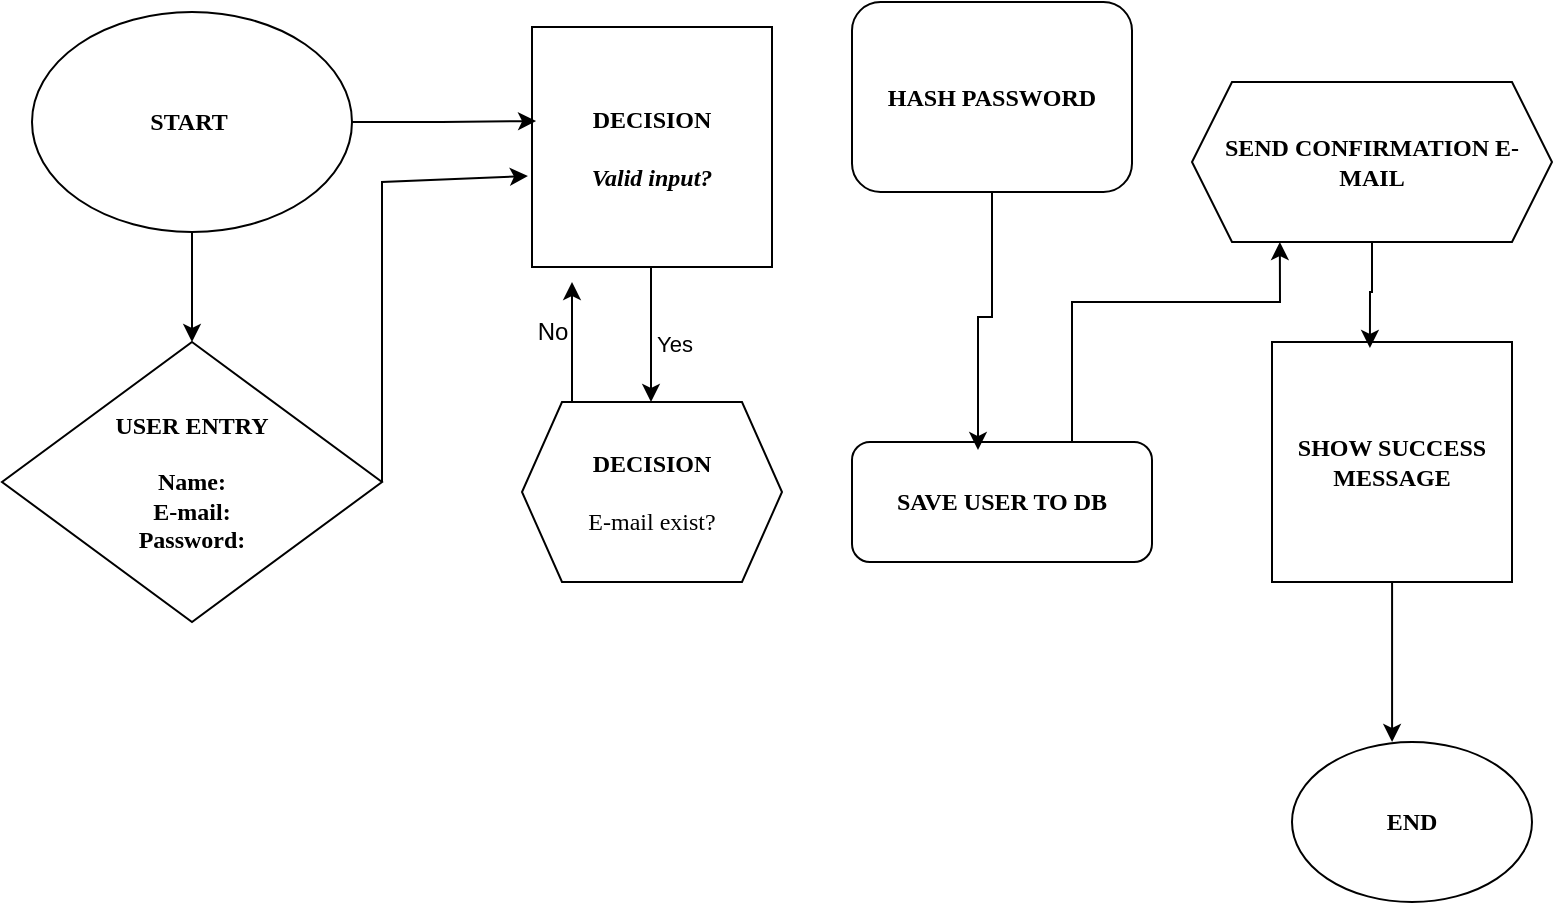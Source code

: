 <mxfile version="28.1.2">
  <diagram name="Page-1" id="WwSxM6BxsVKRUhCgooLq">
    <mxGraphModel dx="872" dy="515" grid="1" gridSize="10" guides="1" tooltips="1" connect="1" arrows="1" fold="1" page="1" pageScale="1" pageWidth="850" pageHeight="1100" math="0" shadow="0">
      <root>
        <mxCell id="0" />
        <mxCell id="1" parent="0" />
        <mxCell id="TD3PupjgS00Jkk77CNHz-27" style="edgeStyle=orthogonalEdgeStyle;rounded=0;orthogonalLoop=1;jettySize=auto;html=1;entryX=0.5;entryY=0;entryDx=0;entryDy=0;" edge="1" parent="1" source="TD3PupjgS00Jkk77CNHz-1" target="TD3PupjgS00Jkk77CNHz-2">
          <mxGeometry relative="1" as="geometry" />
        </mxCell>
        <mxCell id="TD3PupjgS00Jkk77CNHz-1" value="&lt;font style=&quot;font-size: 12px;&quot; face=&quot;Times New Roman&quot;&gt;&lt;b&gt;START&amp;nbsp;&lt;/b&gt;&lt;/font&gt;" style="ellipse;whiteSpace=wrap;html=1;" vertex="1" parent="1">
          <mxGeometry x="40" y="65" width="160" height="110" as="geometry" />
        </mxCell>
        <mxCell id="TD3PupjgS00Jkk77CNHz-2" value="&lt;div&gt;&lt;font face=&quot;Times New Roman&quot;&gt;USER ENTRY&lt;/font&gt;&lt;/div&gt;&lt;div&gt;&lt;font face=&quot;Times New Roman&quot;&gt;&lt;br&gt;&lt;/font&gt;&lt;/div&gt;&lt;div&gt;&lt;font face=&quot;Times New Roman&quot;&gt;Name:&lt;/font&gt;&lt;/div&gt;&lt;div&gt;&lt;font face=&quot;Times New Roman&quot;&gt;E-mail:&lt;/font&gt;&lt;/div&gt;&lt;div&gt;&lt;font face=&quot;Times New Roman&quot;&gt;Password:&lt;/font&gt;&lt;/div&gt;" style="rhombus;whiteSpace=wrap;html=1;fontStyle=1" vertex="1" parent="1">
          <mxGeometry x="25" y="230" width="190" height="140" as="geometry" />
        </mxCell>
        <mxCell id="TD3PupjgS00Jkk77CNHz-14" value="" style="edgeStyle=orthogonalEdgeStyle;rounded=0;orthogonalLoop=1;jettySize=auto;html=1;" edge="1" parent="1">
          <mxGeometry relative="1" as="geometry">
            <mxPoint x="349.5" y="192.5" as="sourcePoint" />
            <mxPoint x="349.5" y="260" as="targetPoint" />
          </mxGeometry>
        </mxCell>
        <mxCell id="TD3PupjgS00Jkk77CNHz-15" value="Yes" style="edgeLabel;html=1;align=center;verticalAlign=middle;resizable=0;points=[];" vertex="1" connectable="0" parent="TD3PupjgS00Jkk77CNHz-14">
          <mxGeometry x="-0.096" y="2" relative="1" as="geometry">
            <mxPoint x="9" y="8" as="offset" />
          </mxGeometry>
        </mxCell>
        <mxCell id="TD3PupjgS00Jkk77CNHz-4" value="&lt;div&gt;&lt;font face=&quot;Times New Roman&quot;&gt;&lt;b&gt;DECISION&lt;/b&gt;&lt;/font&gt;&lt;/div&gt;&lt;div&gt;&lt;font face=&quot;Times New Roman&quot;&gt;&lt;i&gt;&lt;b&gt;&lt;br&gt;&lt;/b&gt;&lt;/i&gt;&lt;/font&gt;&lt;/div&gt;&lt;div&gt;&lt;font face=&quot;Times New Roman&quot;&gt;&lt;i&gt;&lt;b&gt;Valid input?&lt;/b&gt;&lt;/i&gt;&lt;/font&gt;&lt;/div&gt;" style="whiteSpace=wrap;html=1;aspect=fixed;" vertex="1" parent="1">
          <mxGeometry x="290" y="72.5" width="120" height="120" as="geometry" />
        </mxCell>
        <mxCell id="TD3PupjgS00Jkk77CNHz-7" value="&lt;div&gt;&lt;font face=&quot;Times New Roman&quot;&gt;&lt;b&gt;DECISION&lt;/b&gt;&lt;/font&gt;&lt;/div&gt;&lt;div&gt;&lt;font face=&quot;Times New Roman&quot;&gt;&lt;b&gt;&lt;br&gt;&lt;/b&gt;&lt;/font&gt;&lt;/div&gt;&lt;div&gt;&lt;font face=&quot;Times New Roman&quot;&gt;E-mail exist?&lt;/font&gt;&lt;/div&gt;" style="shape=hexagon;perimeter=hexagonPerimeter2;whiteSpace=wrap;html=1;fixedSize=1;" vertex="1" parent="1">
          <mxGeometry x="285" y="260" width="130" height="90" as="geometry" />
        </mxCell>
        <mxCell id="TD3PupjgS00Jkk77CNHz-8" value="&lt;font face=&quot;Times New Roman&quot;&gt;&lt;b&gt;HASH PASSWORD&lt;/b&gt;&lt;/font&gt;" style="rounded=1;whiteSpace=wrap;html=1;" vertex="1" parent="1">
          <mxGeometry x="450" y="60" width="140" height="95" as="geometry" />
        </mxCell>
        <mxCell id="TD3PupjgS00Jkk77CNHz-9" value="&lt;font face=&quot;Times New Roman&quot;&gt;&lt;b&gt;SAVE USER TO DB&lt;/b&gt;&lt;/font&gt;" style="rounded=1;whiteSpace=wrap;html=1;" vertex="1" parent="1">
          <mxGeometry x="450" y="280" width="150" height="60" as="geometry" />
        </mxCell>
        <mxCell id="TD3PupjgS00Jkk77CNHz-10" value="&lt;font face=&quot;Times New Roman&quot;&gt;&lt;b&gt;END&lt;/b&gt;&lt;/font&gt;" style="ellipse;whiteSpace=wrap;html=1;" vertex="1" parent="1">
          <mxGeometry x="670" y="430" width="120" height="80" as="geometry" />
        </mxCell>
        <mxCell id="TD3PupjgS00Jkk77CNHz-11" value="&lt;font face=&quot;Times New Roman&quot;&gt;&lt;b&gt;SEND CONFIRMATION E-MAIL&lt;/b&gt;&lt;/font&gt;" style="shape=hexagon;perimeter=hexagonPerimeter2;whiteSpace=wrap;html=1;fixedSize=1;" vertex="1" parent="1">
          <mxGeometry x="620" y="100" width="180" height="80" as="geometry" />
        </mxCell>
        <mxCell id="TD3PupjgS00Jkk77CNHz-12" value="&lt;font face=&quot;Times New Roman&quot;&gt;&lt;b&gt;SHOW SUCCESS MESSAGE&lt;/b&gt;&lt;/font&gt;" style="whiteSpace=wrap;html=1;aspect=fixed;" vertex="1" parent="1">
          <mxGeometry x="660" y="230" width="120" height="120" as="geometry" />
        </mxCell>
        <mxCell id="TD3PupjgS00Jkk77CNHz-13" style="edgeStyle=orthogonalEdgeStyle;rounded=0;orthogonalLoop=1;jettySize=auto;html=1;entryX=0.017;entryY=0.392;entryDx=0;entryDy=0;entryPerimeter=0;" edge="1" parent="1" source="TD3PupjgS00Jkk77CNHz-1" target="TD3PupjgS00Jkk77CNHz-4">
          <mxGeometry relative="1" as="geometry" />
        </mxCell>
        <mxCell id="TD3PupjgS00Jkk77CNHz-18" value="" style="endArrow=classic;html=1;rounded=0;" edge="1" parent="1">
          <mxGeometry width="50" height="50" relative="1" as="geometry">
            <mxPoint x="310" y="260" as="sourcePoint" />
            <mxPoint x="310" y="200" as="targetPoint" />
          </mxGeometry>
        </mxCell>
        <mxCell id="TD3PupjgS00Jkk77CNHz-19" value="No" style="text;html=1;align=center;verticalAlign=middle;resizable=0;points=[];autosize=1;strokeColor=none;fillColor=none;" vertex="1" parent="1">
          <mxGeometry x="280" y="210" width="40" height="30" as="geometry" />
        </mxCell>
        <mxCell id="TD3PupjgS00Jkk77CNHz-22" style="edgeStyle=orthogonalEdgeStyle;rounded=0;orthogonalLoop=1;jettySize=auto;html=1;exitX=0.5;exitY=1;exitDx=0;exitDy=0;entryX=0.42;entryY=0.067;entryDx=0;entryDy=0;entryPerimeter=0;" edge="1" parent="1" source="TD3PupjgS00Jkk77CNHz-8" target="TD3PupjgS00Jkk77CNHz-9">
          <mxGeometry relative="1" as="geometry" />
        </mxCell>
        <mxCell id="TD3PupjgS00Jkk77CNHz-23" value="" style="endArrow=classic;html=1;rounded=0;entryX=0.244;entryY=1;entryDx=0;entryDy=0;entryPerimeter=0;" edge="1" parent="1" target="TD3PupjgS00Jkk77CNHz-11">
          <mxGeometry width="50" height="50" relative="1" as="geometry">
            <mxPoint x="560" y="280" as="sourcePoint" />
            <mxPoint x="610" y="230" as="targetPoint" />
            <Array as="points">
              <mxPoint x="560" y="210" />
              <mxPoint x="664" y="210" />
            </Array>
          </mxGeometry>
        </mxCell>
        <mxCell id="TD3PupjgS00Jkk77CNHz-24" style="edgeStyle=orthogonalEdgeStyle;rounded=0;orthogonalLoop=1;jettySize=auto;html=1;entryX=0.408;entryY=0.025;entryDx=0;entryDy=0;entryPerimeter=0;" edge="1" parent="1" source="TD3PupjgS00Jkk77CNHz-11" target="TD3PupjgS00Jkk77CNHz-12">
          <mxGeometry relative="1" as="geometry" />
        </mxCell>
        <mxCell id="TD3PupjgS00Jkk77CNHz-26" style="edgeStyle=orthogonalEdgeStyle;rounded=0;orthogonalLoop=1;jettySize=auto;html=1;entryX=0.417;entryY=0;entryDx=0;entryDy=0;entryPerimeter=0;" edge="1" parent="1" source="TD3PupjgS00Jkk77CNHz-12" target="TD3PupjgS00Jkk77CNHz-10">
          <mxGeometry relative="1" as="geometry" />
        </mxCell>
        <mxCell id="TD3PupjgS00Jkk77CNHz-28" value="" style="endArrow=classic;html=1;rounded=0;entryX=-0.017;entryY=0.621;entryDx=0;entryDy=0;entryPerimeter=0;" edge="1" parent="1" target="TD3PupjgS00Jkk77CNHz-4">
          <mxGeometry width="50" height="50" relative="1" as="geometry">
            <mxPoint x="215" y="300" as="sourcePoint" />
            <mxPoint x="265" y="250" as="targetPoint" />
            <Array as="points">
              <mxPoint x="215" y="150" />
            </Array>
          </mxGeometry>
        </mxCell>
      </root>
    </mxGraphModel>
  </diagram>
</mxfile>
